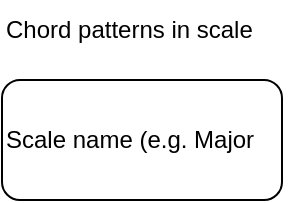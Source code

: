 <mxfile>
    <diagram id="M_2KTZtruvytspNUH9LQ" name="Page-1">
        <mxGraphModel dx="1083" dy="468" grid="1" gridSize="10" guides="1" tooltips="1" connect="1" arrows="1" fold="1" page="1" pageScale="1" pageWidth="850" pageHeight="1100" math="0" shadow="0">
            <root>
                <mxCell id="0"/>
                <mxCell id="1" parent="0"/>
                <mxCell id="2" value="Scale name (e.g. Major" style="rounded=1;whiteSpace=wrap;html=1;align=left;" vertex="1" parent="1">
                    <mxGeometry x="60" y="80" width="140" height="60" as="geometry"/>
                </mxCell>
                <mxCell id="3" value="Chord patterns in scale" style="text;html=1;strokeColor=none;fillColor=none;align=left;verticalAlign=middle;whiteSpace=wrap;rounded=0;" vertex="1" parent="1">
                    <mxGeometry x="60" y="40" width="150" height="30" as="geometry"/>
                </mxCell>
            </root>
        </mxGraphModel>
    </diagram>
</mxfile>